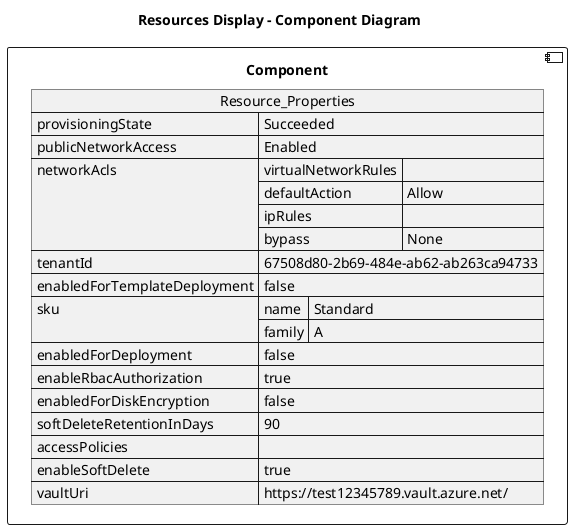 @startuml

title Resources Display - Component Diagram

component Component {

json  Resource_Properties {
  "provisioningState": "Succeeded",
  "publicNetworkAccess": "Enabled",
  "networkAcls": {
    "virtualNetworkRules": [],
    "defaultAction": "Allow",
    "ipRules": [],
    "bypass": "None"
  },
  "tenantId": "67508d80-2b69-484e-ab62-ab263ca94733",
  "enabledForTemplateDeployment": false,
  "sku": {
    "name": "Standard",
    "family": "A"
  },
  "enabledForDeployment": false,
  "enableRbacAuthorization": true,
  "enabledForDiskEncryption": false,
  "softDeleteRetentionInDays": 90,
  "accessPolicies": [],
  "enableSoftDelete": true,
  "vaultUri": "https://test12345789.vault.azure.net/"
}
}
@enduml
